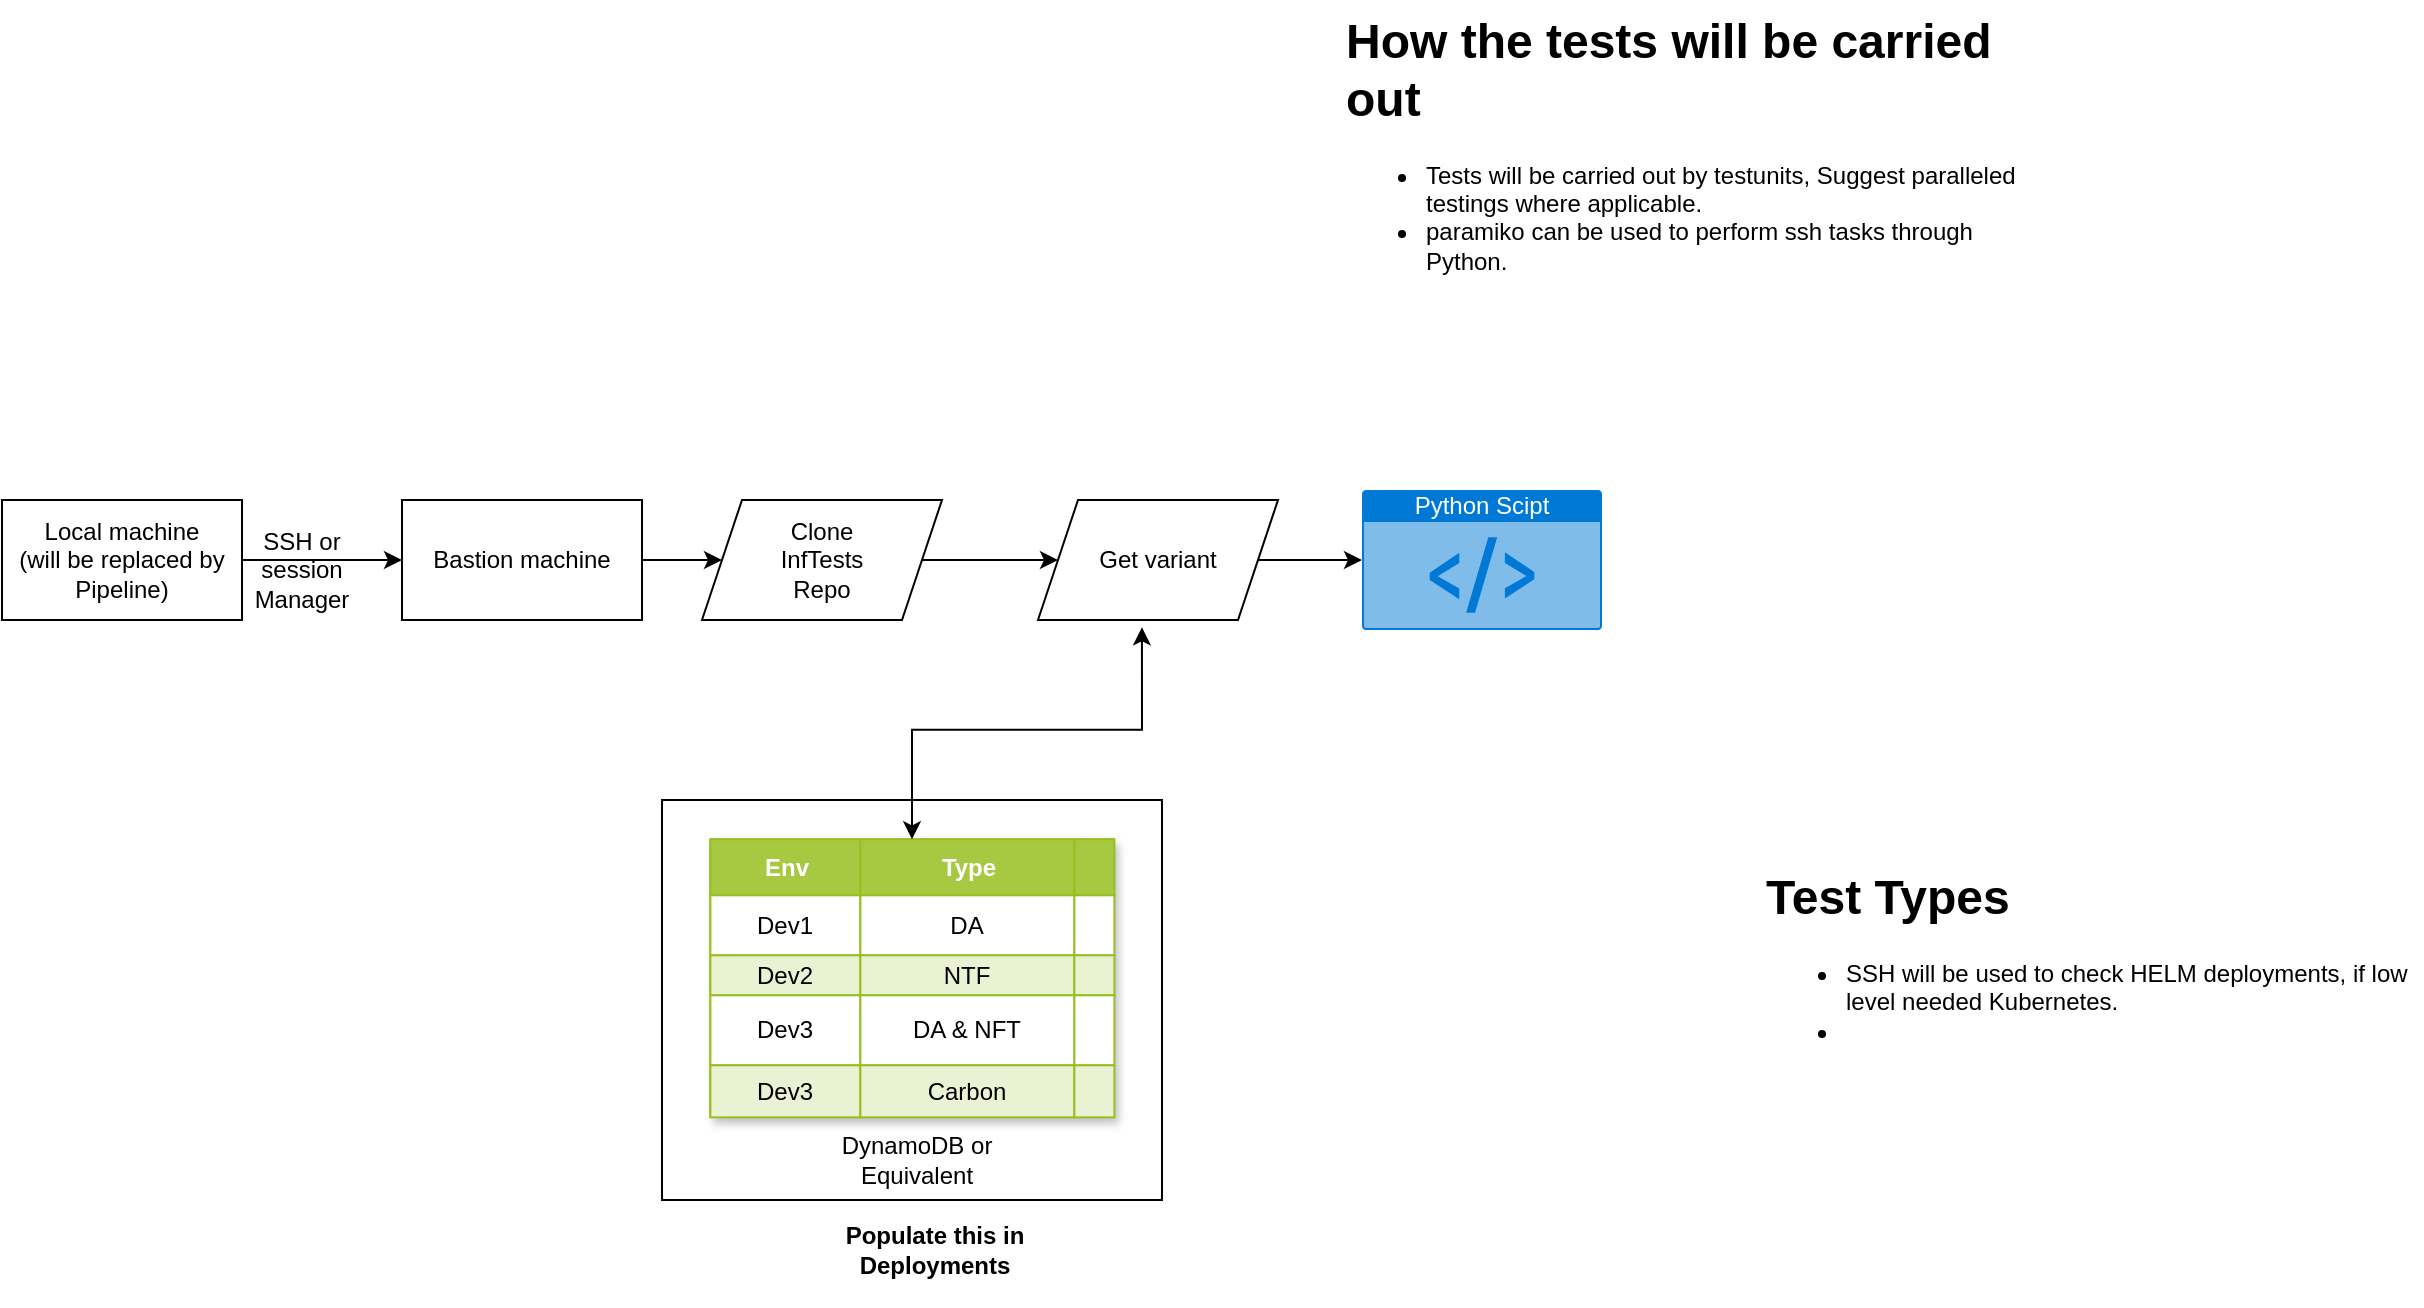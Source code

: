 <mxfile version="24.4.13" type="github">
  <diagram name="Page-1" id="2TM85c8_Qq76-kRjKyv6">
    <mxGraphModel dx="1434" dy="795" grid="1" gridSize="10" guides="1" tooltips="1" connect="1" arrows="1" fold="1" page="1" pageScale="1" pageWidth="850" pageHeight="1100" math="0" shadow="0">
      <root>
        <mxCell id="0" />
        <mxCell id="1" parent="0" />
        <mxCell id="_5YC0JwSENfSZaEadbhv-30" value="" style="rounded=0;whiteSpace=wrap;html=1;" parent="1" vertex="1">
          <mxGeometry x="400" y="660" width="250" height="200" as="geometry" />
        </mxCell>
        <mxCell id="_5YC0JwSENfSZaEadbhv-41" style="edgeStyle=orthogonalEdgeStyle;rounded=0;orthogonalLoop=1;jettySize=auto;html=1;exitX=1;exitY=0.5;exitDx=0;exitDy=0;" parent="1" source="DpHqxrWUrxOZAoraLufI-1" target="_5YC0JwSENfSZaEadbhv-40" edge="1">
          <mxGeometry relative="1" as="geometry" />
        </mxCell>
        <mxCell id="DpHqxrWUrxOZAoraLufI-1" value="Local machine&lt;br&gt;(will be replaced by&lt;br&gt;Pipeline)" style="rounded=0;whiteSpace=wrap;html=1;" parent="1" vertex="1">
          <mxGeometry x="70" y="510" width="120" height="60" as="geometry" />
        </mxCell>
        <mxCell id="_5YC0JwSENfSZaEadbhv-3" value="SSH or session Manager" style="text;html=1;align=center;verticalAlign=middle;whiteSpace=wrap;rounded=0;" parent="1" vertex="1">
          <mxGeometry x="190" y="530" width="60" height="30" as="geometry" />
        </mxCell>
        <mxCell id="_5YC0JwSENfSZaEadbhv-8" value="Assets" style="childLayout=tableLayout;recursiveResize=0;strokeColor=#98bf21;fillColor=#A7C942;shadow=1;" parent="1" vertex="1">
          <mxGeometry x="424.194" y="679.663" width="201.613" height="138.667" as="geometry" />
        </mxCell>
        <mxCell id="_5YC0JwSENfSZaEadbhv-9" style="shape=tableRow;horizontal=0;startSize=0;swimlaneHead=0;swimlaneBody=0;top=0;left=0;bottom=0;right=0;dropTarget=0;collapsible=0;recursiveResize=0;expand=0;fontStyle=0;strokeColor=inherit;fillColor=#ffffff;" parent="_5YC0JwSENfSZaEadbhv-8" vertex="1">
          <mxGeometry width="201.613" height="28" as="geometry" />
        </mxCell>
        <mxCell id="_5YC0JwSENfSZaEadbhv-10" value="Env" style="connectable=0;recursiveResize=0;strokeColor=inherit;fillColor=#A7C942;align=center;fontStyle=1;fontColor=#FFFFFF;html=1;" parent="_5YC0JwSENfSZaEadbhv-9" vertex="1">
          <mxGeometry width="75" height="28" as="geometry">
            <mxRectangle width="75" height="28" as="alternateBounds" />
          </mxGeometry>
        </mxCell>
        <mxCell id="_5YC0JwSENfSZaEadbhv-11" value="Type" style="connectable=0;recursiveResize=0;strokeColor=inherit;fillColor=#A7C942;align=center;fontStyle=1;fontColor=#FFFFFF;html=1;" parent="_5YC0JwSENfSZaEadbhv-9" vertex="1">
          <mxGeometry x="75" width="107" height="28" as="geometry">
            <mxRectangle width="107" height="28" as="alternateBounds" />
          </mxGeometry>
        </mxCell>
        <mxCell id="_5YC0JwSENfSZaEadbhv-12" value="" style="connectable=0;recursiveResize=0;strokeColor=inherit;fillColor=#A7C942;align=center;fontStyle=1;fontColor=#FFFFFF;html=1;" parent="_5YC0JwSENfSZaEadbhv-9" vertex="1">
          <mxGeometry x="182" width="20" height="28" as="geometry">
            <mxRectangle width="20" height="28" as="alternateBounds" />
          </mxGeometry>
        </mxCell>
        <mxCell id="_5YC0JwSENfSZaEadbhv-13" value="" style="shape=tableRow;horizontal=0;startSize=0;swimlaneHead=0;swimlaneBody=0;top=0;left=0;bottom=0;right=0;dropTarget=0;collapsible=0;recursiveResize=0;expand=0;fontStyle=0;strokeColor=inherit;fillColor=#ffffff;" parent="_5YC0JwSENfSZaEadbhv-8" vertex="1">
          <mxGeometry y="28" width="201.613" height="30" as="geometry" />
        </mxCell>
        <mxCell id="_5YC0JwSENfSZaEadbhv-14" value="Dev1" style="connectable=0;recursiveResize=0;strokeColor=inherit;fillColor=inherit;align=center;whiteSpace=wrap;html=1;" parent="_5YC0JwSENfSZaEadbhv-13" vertex="1">
          <mxGeometry width="75" height="30" as="geometry">
            <mxRectangle width="75" height="30" as="alternateBounds" />
          </mxGeometry>
        </mxCell>
        <mxCell id="_5YC0JwSENfSZaEadbhv-15" value="DA" style="connectable=0;recursiveResize=0;strokeColor=inherit;fillColor=inherit;align=center;whiteSpace=wrap;html=1;" parent="_5YC0JwSENfSZaEadbhv-13" vertex="1">
          <mxGeometry x="75" width="107" height="30" as="geometry">
            <mxRectangle width="107" height="30" as="alternateBounds" />
          </mxGeometry>
        </mxCell>
        <mxCell id="_5YC0JwSENfSZaEadbhv-16" value="" style="connectable=0;recursiveResize=0;strokeColor=inherit;fillColor=inherit;align=center;whiteSpace=wrap;html=1;" parent="_5YC0JwSENfSZaEadbhv-13" vertex="1">
          <mxGeometry x="182" width="20" height="30" as="geometry">
            <mxRectangle width="20" height="30" as="alternateBounds" />
          </mxGeometry>
        </mxCell>
        <mxCell id="_5YC0JwSENfSZaEadbhv-17" value="" style="shape=tableRow;horizontal=0;startSize=0;swimlaneHead=0;swimlaneBody=0;top=0;left=0;bottom=0;right=0;dropTarget=0;collapsible=0;recursiveResize=0;expand=0;fontStyle=1;strokeColor=inherit;fillColor=#EAF2D3;" parent="_5YC0JwSENfSZaEadbhv-8" vertex="1">
          <mxGeometry y="58" width="201.613" height="20" as="geometry" />
        </mxCell>
        <mxCell id="_5YC0JwSENfSZaEadbhv-18" value="Dev2" style="connectable=0;recursiveResize=0;strokeColor=inherit;fillColor=inherit;whiteSpace=wrap;html=1;" parent="_5YC0JwSENfSZaEadbhv-17" vertex="1">
          <mxGeometry width="75" height="20" as="geometry">
            <mxRectangle width="75" height="20" as="alternateBounds" />
          </mxGeometry>
        </mxCell>
        <mxCell id="_5YC0JwSENfSZaEadbhv-19" value="NTF" style="connectable=0;recursiveResize=0;strokeColor=inherit;fillColor=inherit;whiteSpace=wrap;html=1;" parent="_5YC0JwSENfSZaEadbhv-17" vertex="1">
          <mxGeometry x="75" width="107" height="20" as="geometry">
            <mxRectangle width="107" height="20" as="alternateBounds" />
          </mxGeometry>
        </mxCell>
        <mxCell id="_5YC0JwSENfSZaEadbhv-20" value="" style="connectable=0;recursiveResize=0;strokeColor=inherit;fillColor=inherit;whiteSpace=wrap;html=1;" parent="_5YC0JwSENfSZaEadbhv-17" vertex="1">
          <mxGeometry x="182" width="20" height="20" as="geometry">
            <mxRectangle width="20" height="20" as="alternateBounds" />
          </mxGeometry>
        </mxCell>
        <mxCell id="_5YC0JwSENfSZaEadbhv-21" value="" style="shape=tableRow;horizontal=0;startSize=0;swimlaneHead=0;swimlaneBody=0;top=0;left=0;bottom=0;right=0;dropTarget=0;collapsible=0;recursiveResize=0;expand=0;fontStyle=0;strokeColor=inherit;fillColor=#ffffff;" parent="_5YC0JwSENfSZaEadbhv-8" vertex="1">
          <mxGeometry y="78" width="201.613" height="35" as="geometry" />
        </mxCell>
        <mxCell id="_5YC0JwSENfSZaEadbhv-22" value="Dev3" style="connectable=0;recursiveResize=0;strokeColor=inherit;fillColor=inherit;fontStyle=0;align=center;whiteSpace=wrap;html=1;" parent="_5YC0JwSENfSZaEadbhv-21" vertex="1">
          <mxGeometry width="75" height="35" as="geometry">
            <mxRectangle width="75" height="35" as="alternateBounds" />
          </mxGeometry>
        </mxCell>
        <mxCell id="_5YC0JwSENfSZaEadbhv-23" value="DA &amp;amp; NFT" style="connectable=0;recursiveResize=0;strokeColor=inherit;fillColor=inherit;fontStyle=0;align=center;whiteSpace=wrap;html=1;" parent="_5YC0JwSENfSZaEadbhv-21" vertex="1">
          <mxGeometry x="75" width="107" height="35" as="geometry">
            <mxRectangle width="107" height="35" as="alternateBounds" />
          </mxGeometry>
        </mxCell>
        <mxCell id="_5YC0JwSENfSZaEadbhv-24" value="" style="connectable=0;recursiveResize=0;strokeColor=inherit;fillColor=inherit;fontStyle=0;align=center;whiteSpace=wrap;html=1;" parent="_5YC0JwSENfSZaEadbhv-21" vertex="1">
          <mxGeometry x="182" width="20" height="35" as="geometry">
            <mxRectangle width="20" height="35" as="alternateBounds" />
          </mxGeometry>
        </mxCell>
        <mxCell id="_5YC0JwSENfSZaEadbhv-25" value="" style="shape=tableRow;horizontal=0;startSize=0;swimlaneHead=0;swimlaneBody=0;top=0;left=0;bottom=0;right=0;dropTarget=0;collapsible=0;recursiveResize=0;expand=0;fontStyle=1;strokeColor=inherit;fillColor=#EAF2D3;" parent="_5YC0JwSENfSZaEadbhv-8" vertex="1">
          <mxGeometry y="113" width="201.613" height="26" as="geometry" />
        </mxCell>
        <mxCell id="_5YC0JwSENfSZaEadbhv-26" value="Dev3" style="connectable=0;recursiveResize=0;strokeColor=inherit;fillColor=inherit;whiteSpace=wrap;html=1;" parent="_5YC0JwSENfSZaEadbhv-25" vertex="1">
          <mxGeometry width="75" height="26" as="geometry">
            <mxRectangle width="75" height="26" as="alternateBounds" />
          </mxGeometry>
        </mxCell>
        <mxCell id="_5YC0JwSENfSZaEadbhv-27" value="Carbon" style="connectable=0;recursiveResize=0;strokeColor=inherit;fillColor=inherit;whiteSpace=wrap;html=1;" parent="_5YC0JwSENfSZaEadbhv-25" vertex="1">
          <mxGeometry x="75" width="107" height="26" as="geometry">
            <mxRectangle width="107" height="26" as="alternateBounds" />
          </mxGeometry>
        </mxCell>
        <mxCell id="_5YC0JwSENfSZaEadbhv-28" value="" style="connectable=0;recursiveResize=0;strokeColor=inherit;fillColor=inherit;whiteSpace=wrap;html=1;" parent="_5YC0JwSENfSZaEadbhv-25" vertex="1">
          <mxGeometry x="182" width="20" height="26" as="geometry">
            <mxRectangle width="20" height="26" as="alternateBounds" />
          </mxGeometry>
        </mxCell>
        <mxCell id="_5YC0JwSENfSZaEadbhv-29" value="DynamoDB or &lt;br&gt;&lt;div data-ved=&quot;2ahUKEwig3sXvzcKGAxUhm68BHSmMCagQlfQBegQISxAL&quot; tabindex=&quot;0&quot; role=&quot;button&quot; data-uti=&quot;1&quot; aria-label=&quot;Listen&quot; data-use-default-audio-speed=&quot;false&quot; data-tts-string=&quot;&quot; data-tts-client-name=&quot;&quot; data-language-code=&quot;&quot; data-audio-play-tts=&quot;false&quot; data-animation-enabled=&quot;true&quot; class=&quot;fAwxxf D5gqpe&quot;&gt;  &lt;div class=&quot;brWULd Bheyob&quot;&gt;  &lt;div class=&quot;g1baVc aqCVJb&quot;&gt; &lt;div class=&quot;KnZOyc URgIvb&quot;&gt;&lt;/div&gt; &lt;div class=&quot;pkt1Wd fjnQw vjtNRe&quot;&gt;&lt;/div&gt; &lt;div class=&quot;pkt1Wd nIW5Sd gfMd5c&quot;&gt;&lt;/div&gt; &lt;div class=&quot;pkt1Wd byDyWd N8ZFrc&quot;&gt;&lt;/div&gt;  &lt;/div&gt; &lt;/div&gt; &lt;/div&gt;&lt;div class=&quot;kVF6d&quot;&gt;&lt;div style=&quot;margin-bottom:0;line-height:normal&quot; class=&quot;MiCl6d&quot;&gt;&lt;div class=&quot;RES9jf xWMiCc JgzqYd&quot;&gt;&lt;span data-dobid=&quot;hdw&quot;&gt;Equivalent&lt;/span&gt;&lt;/div&gt;&lt;/div&gt;&lt;/div&gt;" style="text;html=1;align=center;verticalAlign=middle;resizable=0;points=[];autosize=1;strokeColor=none;fillColor=none;" parent="1" vertex="1">
          <mxGeometry x="477.0" y="820.003" width="100" height="40" as="geometry" />
        </mxCell>
        <mxCell id="_5YC0JwSENfSZaEadbhv-34" value="Populate this in Deployments" style="text;html=1;align=center;verticalAlign=middle;whiteSpace=wrap;rounded=0;fontStyle=1" parent="1" vertex="1">
          <mxGeometry x="470" y="870" width="133" height="30" as="geometry" />
        </mxCell>
        <mxCell id="_5YC0JwSENfSZaEadbhv-43" style="edgeStyle=orthogonalEdgeStyle;rounded=0;orthogonalLoop=1;jettySize=auto;html=1;" parent="1" source="_5YC0JwSENfSZaEadbhv-40" target="_5YC0JwSENfSZaEadbhv-42" edge="1">
          <mxGeometry relative="1" as="geometry" />
        </mxCell>
        <mxCell id="_5YC0JwSENfSZaEadbhv-40" value="Bastion machine" style="rounded=0;whiteSpace=wrap;html=1;" parent="1" vertex="1">
          <mxGeometry x="270" y="510" width="120" height="60" as="geometry" />
        </mxCell>
        <mxCell id="_5YC0JwSENfSZaEadbhv-46" style="edgeStyle=orthogonalEdgeStyle;rounded=0;orthogonalLoop=1;jettySize=auto;html=1;" parent="1" source="_5YC0JwSENfSZaEadbhv-42" target="_5YC0JwSENfSZaEadbhv-45" edge="1">
          <mxGeometry relative="1" as="geometry" />
        </mxCell>
        <mxCell id="_5YC0JwSENfSZaEadbhv-42" value="Clone&lt;br&gt;InfTests&lt;br&gt;Repo" style="shape=parallelogram;perimeter=parallelogramPerimeter;whiteSpace=wrap;html=1;fixedSize=1;" parent="1" vertex="1">
          <mxGeometry x="420" y="510" width="120" height="60" as="geometry" />
        </mxCell>
        <mxCell id="_5YC0JwSENfSZaEadbhv-47" value="" style="group" parent="1" vertex="1" connectable="0">
          <mxGeometry x="588" y="510" width="120" height="60" as="geometry" />
        </mxCell>
        <mxCell id="_5YC0JwSENfSZaEadbhv-45" value="Get variant " style="shape=parallelogram;perimeter=parallelogramPerimeter;whiteSpace=wrap;html=1;fixedSize=1;" parent="_5YC0JwSENfSZaEadbhv-47" vertex="1">
          <mxGeometry width="120" height="60" as="geometry" />
        </mxCell>
        <mxCell id="_5YC0JwSENfSZaEadbhv-48" style="edgeStyle=orthogonalEdgeStyle;rounded=0;orthogonalLoop=1;jettySize=auto;html=1;entryX=0.433;entryY=1.061;entryDx=0;entryDy=0;entryPerimeter=0;startArrow=classic;startFill=1;" parent="1" source="_5YC0JwSENfSZaEadbhv-9" target="_5YC0JwSENfSZaEadbhv-45" edge="1">
          <mxGeometry relative="1" as="geometry" />
        </mxCell>
        <mxCell id="Ui7EuLQBcDs2-2dc4qGi-1" value="Python Scipt" style="html=1;whiteSpace=wrap;strokeColor=none;fillColor=#0079D6;labelPosition=center;verticalLabelPosition=middle;verticalAlign=top;align=center;fontSize=12;outlineConnect=0;spacingTop=-6;fontColor=#FFFFFF;sketch=0;shape=mxgraph.sitemap.script;" parent="1" vertex="1">
          <mxGeometry x="750" y="505" width="120" height="70" as="geometry" />
        </mxCell>
        <mxCell id="Ui7EuLQBcDs2-2dc4qGi-2" style="edgeStyle=orthogonalEdgeStyle;rounded=0;orthogonalLoop=1;jettySize=auto;html=1;" parent="1" source="_5YC0JwSENfSZaEadbhv-45" target="Ui7EuLQBcDs2-2dc4qGi-1" edge="1">
          <mxGeometry relative="1" as="geometry" />
        </mxCell>
        <mxCell id="t4J5OjTFXAHHgCRAhGgP-1" value="&lt;h1 style=&quot;margin-top: 0px;&quot;&gt;How the tests will be carried out&lt;br&gt;&lt;/h1&gt;&lt;ul&gt;&lt;li&gt;Tests will be carried out by testunits, Suggest paralleled testings where applicable.&lt;br&gt;&lt;/li&gt;&lt;li&gt;paramiko can be used to perform ssh tasks through Python.&lt;br&gt;&lt;/li&gt;&lt;/ul&gt;" style="text;html=1;whiteSpace=wrap;overflow=hidden;rounded=0;" vertex="1" parent="1">
          <mxGeometry x="740" y="260" width="340" height="190" as="geometry" />
        </mxCell>
        <mxCell id="t4J5OjTFXAHHgCRAhGgP-2" value="&lt;h1 style=&quot;margin-top: 0px;&quot;&gt;Test Types&lt;br&gt;&lt;/h1&gt;&lt;ul&gt;&lt;li&gt;SSH will be used to check HELM deployments, if low level needed Kubernetes.&lt;/li&gt;&lt;li&gt;&amp;nbsp;&lt;br&gt;&lt;/li&gt;&lt;/ul&gt;" style="text;html=1;whiteSpace=wrap;overflow=hidden;rounded=0;" vertex="1" parent="1">
          <mxGeometry x="950" y="688" width="330" height="222" as="geometry" />
        </mxCell>
      </root>
    </mxGraphModel>
  </diagram>
</mxfile>
